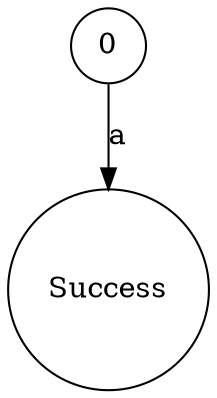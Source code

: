 digraph TestCase0 { 0 [shape=circle,label="0"]; 1 [shape=circle,label="Success"]; 0 -> 1[label="a"]; }